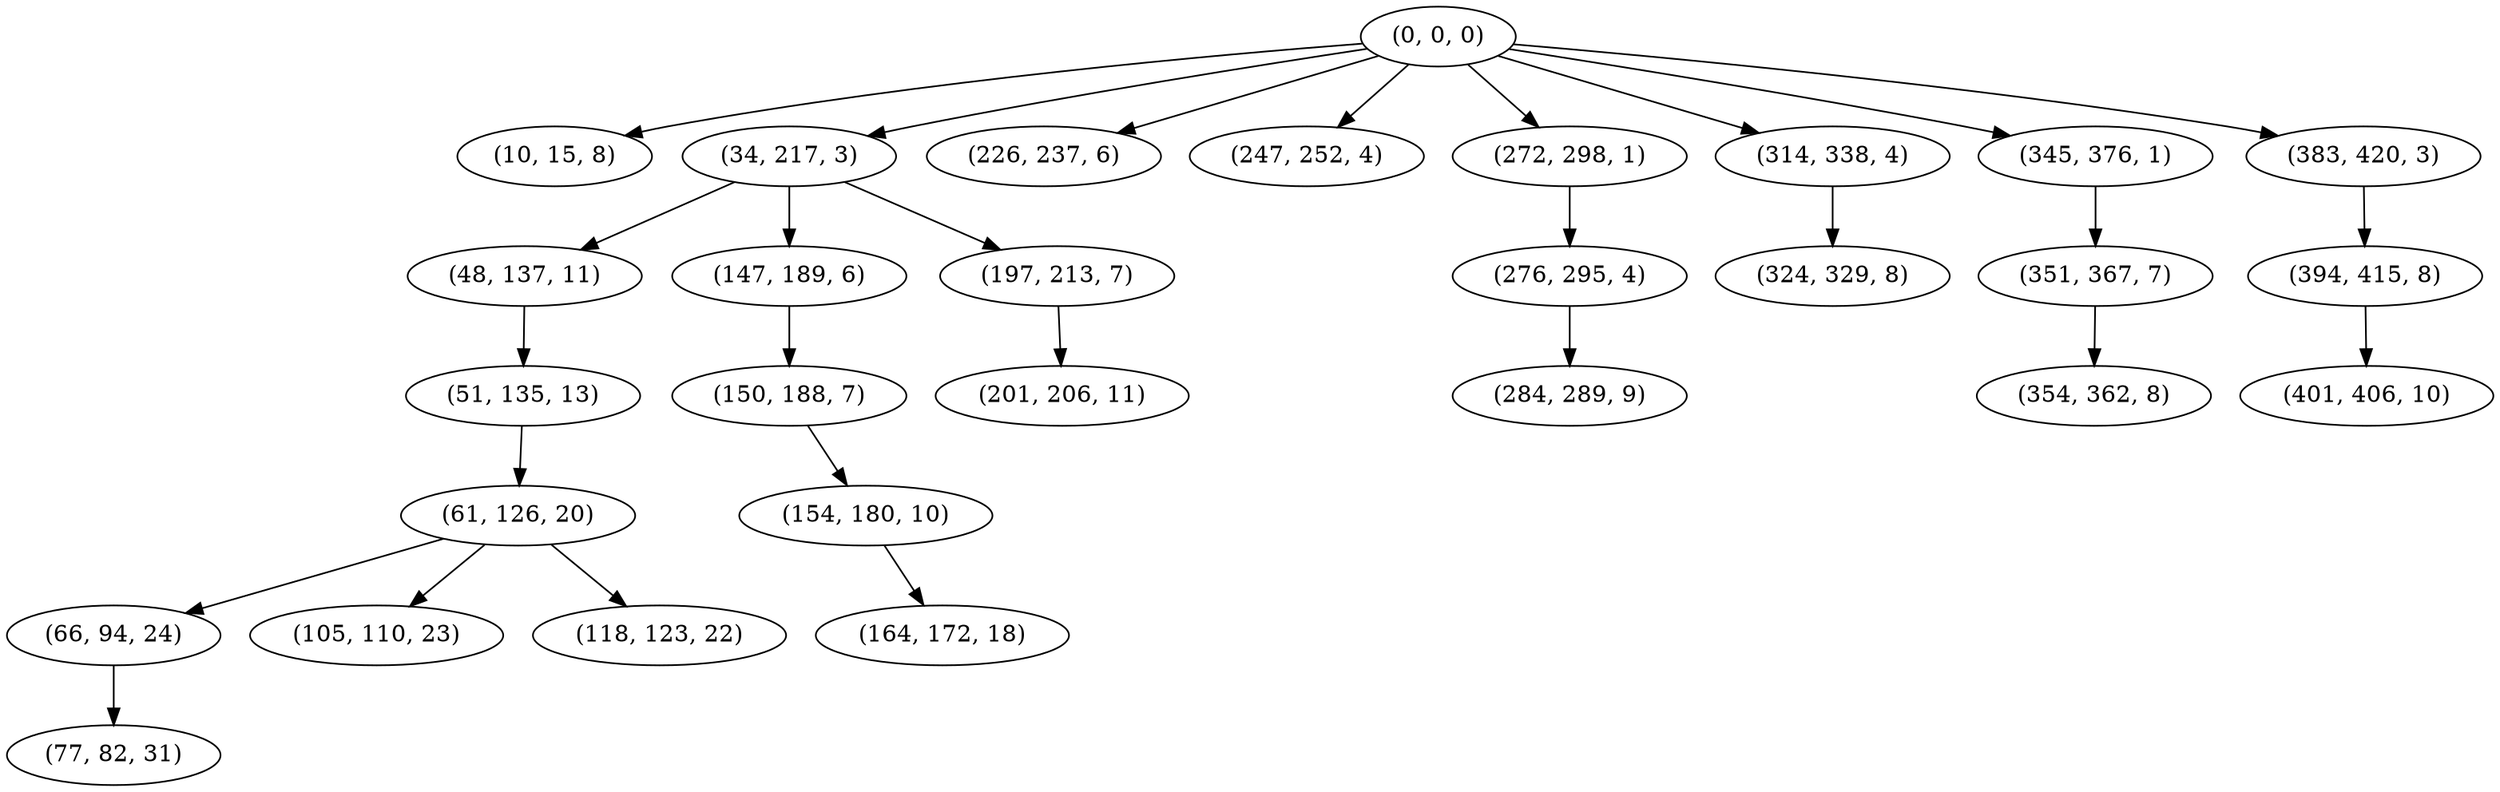 digraph tree {
    "(0, 0, 0)";
    "(10, 15, 8)";
    "(34, 217, 3)";
    "(48, 137, 11)";
    "(51, 135, 13)";
    "(61, 126, 20)";
    "(66, 94, 24)";
    "(77, 82, 31)";
    "(105, 110, 23)";
    "(118, 123, 22)";
    "(147, 189, 6)";
    "(150, 188, 7)";
    "(154, 180, 10)";
    "(164, 172, 18)";
    "(197, 213, 7)";
    "(201, 206, 11)";
    "(226, 237, 6)";
    "(247, 252, 4)";
    "(272, 298, 1)";
    "(276, 295, 4)";
    "(284, 289, 9)";
    "(314, 338, 4)";
    "(324, 329, 8)";
    "(345, 376, 1)";
    "(351, 367, 7)";
    "(354, 362, 8)";
    "(383, 420, 3)";
    "(394, 415, 8)";
    "(401, 406, 10)";
    "(0, 0, 0)" -> "(10, 15, 8)";
    "(0, 0, 0)" -> "(34, 217, 3)";
    "(0, 0, 0)" -> "(226, 237, 6)";
    "(0, 0, 0)" -> "(247, 252, 4)";
    "(0, 0, 0)" -> "(272, 298, 1)";
    "(0, 0, 0)" -> "(314, 338, 4)";
    "(0, 0, 0)" -> "(345, 376, 1)";
    "(0, 0, 0)" -> "(383, 420, 3)";
    "(34, 217, 3)" -> "(48, 137, 11)";
    "(34, 217, 3)" -> "(147, 189, 6)";
    "(34, 217, 3)" -> "(197, 213, 7)";
    "(48, 137, 11)" -> "(51, 135, 13)";
    "(51, 135, 13)" -> "(61, 126, 20)";
    "(61, 126, 20)" -> "(66, 94, 24)";
    "(61, 126, 20)" -> "(105, 110, 23)";
    "(61, 126, 20)" -> "(118, 123, 22)";
    "(66, 94, 24)" -> "(77, 82, 31)";
    "(147, 189, 6)" -> "(150, 188, 7)";
    "(150, 188, 7)" -> "(154, 180, 10)";
    "(154, 180, 10)" -> "(164, 172, 18)";
    "(197, 213, 7)" -> "(201, 206, 11)";
    "(272, 298, 1)" -> "(276, 295, 4)";
    "(276, 295, 4)" -> "(284, 289, 9)";
    "(314, 338, 4)" -> "(324, 329, 8)";
    "(345, 376, 1)" -> "(351, 367, 7)";
    "(351, 367, 7)" -> "(354, 362, 8)";
    "(383, 420, 3)" -> "(394, 415, 8)";
    "(394, 415, 8)" -> "(401, 406, 10)";
}

